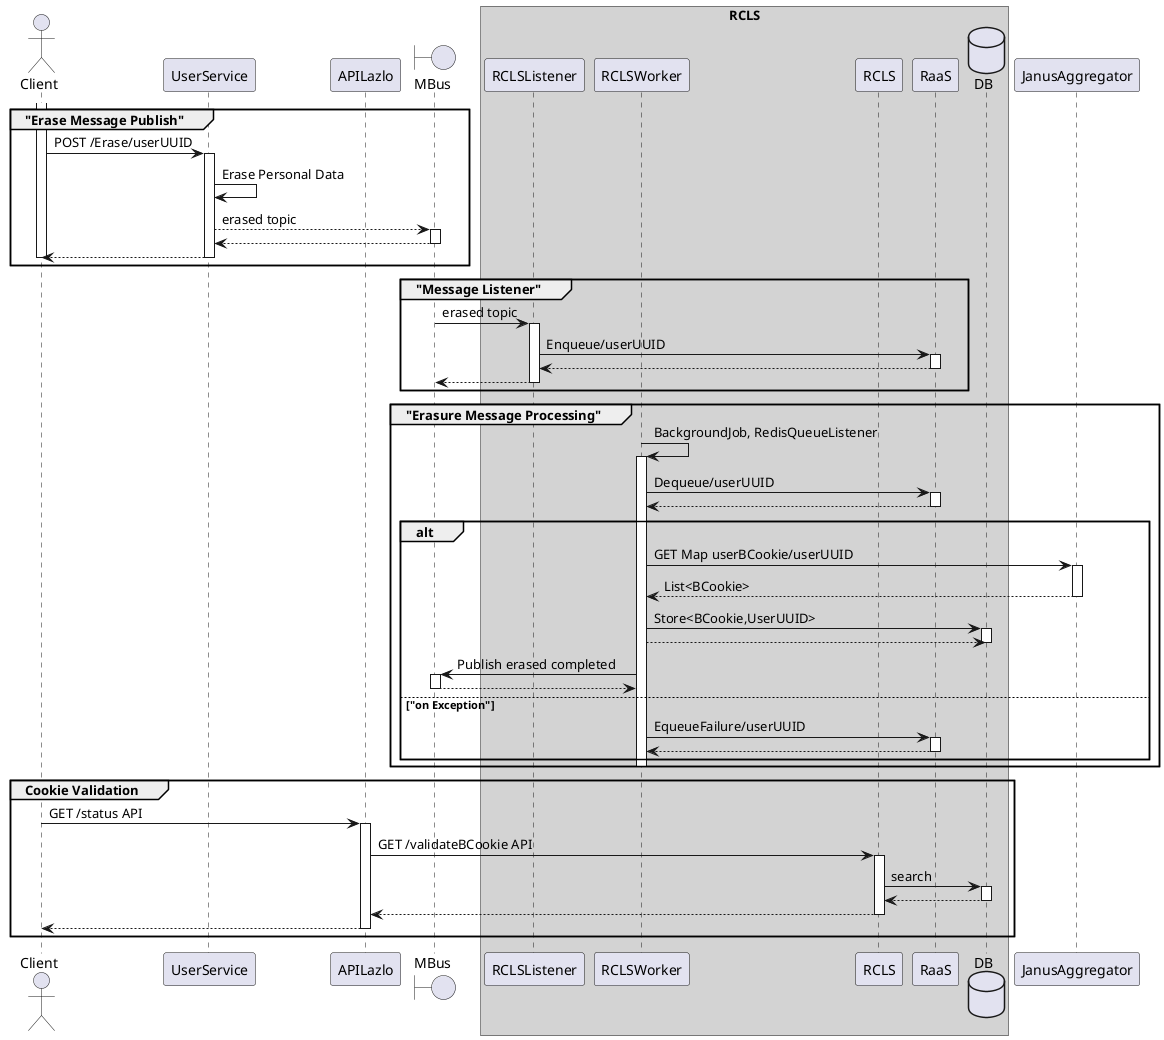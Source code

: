 @startuml


actor Client
participant UserService
participant APILazlo
boundary MBus

box "RCLS" #LightGrey
participant RCLSListener
participant RCLSWorker
participant RCLS
participant RaaS
database DB
end box
participant JanusAggregator

group "Erase Message Publish"

  activate Client
  Client -> UserService: POST /Erase/userUUID
  activate UserService
  UserService -> UserService: Erase Personal Data
  UserService --> MBus: erased topic
  activate MBus
  UserService <-- MBus
  deactivate MBus
  Client <-- UserService
  deactivate UserService
  deactivate Client

end

group "Message Listener"

  activate MBus
  MBus -> RCLSListener: erased topic
  activate RCLSListener
  RCLSListener -> RaaS: Enqueue/userUUID
  activate RaaS
  RCLSListener <-- RaaS
  deactivate RaaS
  MBus <-- RCLSListener
  deactivate RCLSListener
  deactivate MBus

end

group "Erasure Message Processing"

  RCLSWorker -> RCLSWorker: BackgroundJob, RedisQueueListener
  activate RCLSWorker
  RCLSWorker -> RaaS: Dequeue/userUUID
  activate RaaS
  RCLSWorker <-- RaaS
  deactivate RaaS


  alt

    RCLSWorker -> JanusAggregator: GET Map userBCookie/userUUID
    activate JanusAggregator
    RCLSWorker <-- JanusAggregator: List<BCookie>
    deactivate JanusAggregator

    RCLSWorker -> DB: Store<BCookie,UserUUID>
    activate DB
    DB <-- RCLSWorker
    deactivate DB

    RCLSWorker -> MBus: Publish erased completed
    activate MBus
    RCLSWorker <-- MBus
    deactivate MBus


  else "on Exception"
    RCLSWorker -> RaaS: EqueueFailure/userUUID
    activate RaaS
    RCLSWorker <-- RaaS
    deactivate RaaS
  end

  deactivate RCLSWorker

end


group Cookie Validation

  activate Client
  Client -> APILazlo: GET /status API
  activate APILazlo
  APILazlo -> RCLS: GET /validateBCookie API
  activate RCLS
  RCLS -> DB: search
  activate DB
  RCLS <-- DB
  deactivate DB
  APILazlo <-- RCLS
  deactivate RCLS
  Client <-- APILazlo
  deactivate APILazlo
  deactivate Client

end

@enduml
